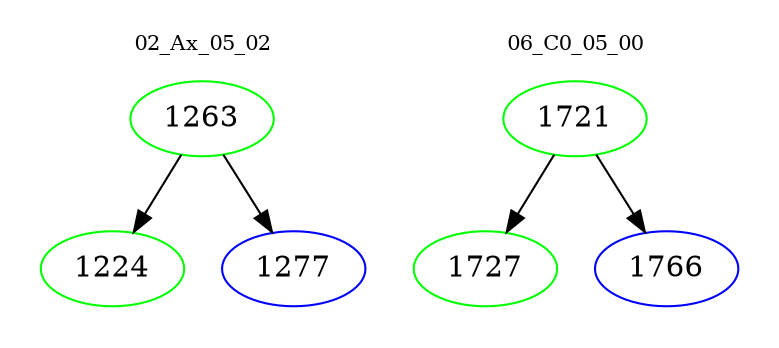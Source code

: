 digraph{
subgraph cluster_0 {
color = white
label = "02_Ax_05_02";
fontsize=10;
T0_1263 [label="1263", color="green"]
T0_1263 -> T0_1224 [color="black"]
T0_1224 [label="1224", color="green"]
T0_1263 -> T0_1277 [color="black"]
T0_1277 [label="1277", color="blue"]
}
subgraph cluster_1 {
color = white
label = "06_C0_05_00";
fontsize=10;
T1_1721 [label="1721", color="green"]
T1_1721 -> T1_1727 [color="black"]
T1_1727 [label="1727", color="green"]
T1_1721 -> T1_1766 [color="black"]
T1_1766 [label="1766", color="blue"]
}
}
